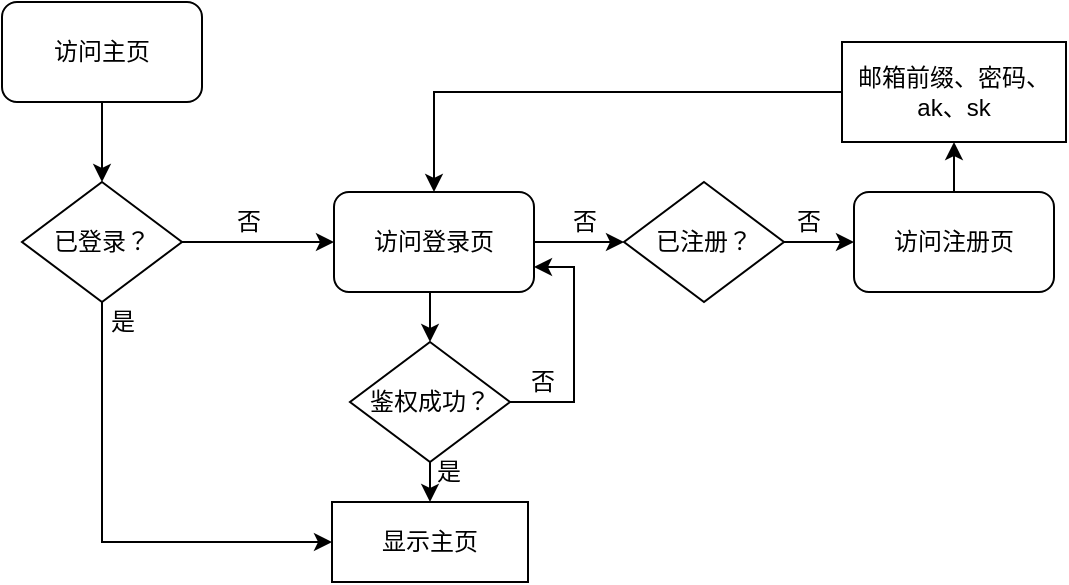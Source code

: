 <mxfile version="14.2.7" type="github">
  <diagram id="YEBLT5E4UBDKSanjakpC" name="Page-1">
    <mxGraphModel dx="788" dy="438" grid="1" gridSize="10" guides="1" tooltips="1" connect="1" arrows="1" fold="1" page="1" pageScale="1" pageWidth="827" pageHeight="1169" math="0" shadow="0">
      <root>
        <mxCell id="0" />
        <mxCell id="1" parent="0" />
        <mxCell id="YELHS7NM6SDTsRkJ9FZ3-6" style="edgeStyle=orthogonalEdgeStyle;rounded=0;orthogonalLoop=1;jettySize=auto;html=1;exitX=0.5;exitY=1;exitDx=0;exitDy=0;entryX=0.5;entryY=0;entryDx=0;entryDy=0;" edge="1" parent="1" source="YELHS7NM6SDTsRkJ9FZ3-1" target="YELHS7NM6SDTsRkJ9FZ3-4">
          <mxGeometry relative="1" as="geometry" />
        </mxCell>
        <mxCell id="YELHS7NM6SDTsRkJ9FZ3-1" value="访问主页" style="rounded=1;whiteSpace=wrap;html=1;" vertex="1" parent="1">
          <mxGeometry x="200" y="70" width="100" height="50" as="geometry" />
        </mxCell>
        <mxCell id="YELHS7NM6SDTsRkJ9FZ3-11" style="edgeStyle=orthogonalEdgeStyle;rounded=0;orthogonalLoop=1;jettySize=auto;html=1;exitX=1;exitY=0.5;exitDx=0;exitDy=0;" edge="1" parent="1" source="YELHS7NM6SDTsRkJ9FZ3-3" target="YELHS7NM6SDTsRkJ9FZ3-8">
          <mxGeometry relative="1" as="geometry" />
        </mxCell>
        <mxCell id="YELHS7NM6SDTsRkJ9FZ3-19" style="edgeStyle=orthogonalEdgeStyle;rounded=0;orthogonalLoop=1;jettySize=auto;html=1;exitX=0.5;exitY=1;exitDx=0;exitDy=0;entryX=0.5;entryY=0;entryDx=0;entryDy=0;" edge="1" parent="1" source="YELHS7NM6SDTsRkJ9FZ3-3" target="YELHS7NM6SDTsRkJ9FZ3-18">
          <mxGeometry relative="1" as="geometry" />
        </mxCell>
        <mxCell id="YELHS7NM6SDTsRkJ9FZ3-3" value="访问登录页" style="rounded=1;whiteSpace=wrap;html=1;" vertex="1" parent="1">
          <mxGeometry x="366" y="165" width="100" height="50" as="geometry" />
        </mxCell>
        <mxCell id="YELHS7NM6SDTsRkJ9FZ3-5" style="edgeStyle=orthogonalEdgeStyle;rounded=0;orthogonalLoop=1;jettySize=auto;html=1;exitX=1;exitY=0.5;exitDx=0;exitDy=0;" edge="1" parent="1" source="YELHS7NM6SDTsRkJ9FZ3-4" target="YELHS7NM6SDTsRkJ9FZ3-3">
          <mxGeometry relative="1" as="geometry" />
        </mxCell>
        <mxCell id="YELHS7NM6SDTsRkJ9FZ3-25" style="edgeStyle=orthogonalEdgeStyle;rounded=0;orthogonalLoop=1;jettySize=auto;html=1;exitX=0.5;exitY=1;exitDx=0;exitDy=0;entryX=0;entryY=0.5;entryDx=0;entryDy=0;" edge="1" parent="1" source="YELHS7NM6SDTsRkJ9FZ3-4" target="YELHS7NM6SDTsRkJ9FZ3-22">
          <mxGeometry relative="1" as="geometry" />
        </mxCell>
        <mxCell id="YELHS7NM6SDTsRkJ9FZ3-4" value="已登录？" style="rhombus;whiteSpace=wrap;html=1;" vertex="1" parent="1">
          <mxGeometry x="210" y="160" width="80" height="60" as="geometry" />
        </mxCell>
        <mxCell id="YELHS7NM6SDTsRkJ9FZ3-7" value="否" style="text;html=1;align=center;verticalAlign=middle;resizable=0;points=[];autosize=1;" vertex="1" parent="1">
          <mxGeometry x="308" y="170" width="30" height="20" as="geometry" />
        </mxCell>
        <mxCell id="YELHS7NM6SDTsRkJ9FZ3-10" style="edgeStyle=orthogonalEdgeStyle;rounded=0;orthogonalLoop=1;jettySize=auto;html=1;exitX=1;exitY=0.5;exitDx=0;exitDy=0;entryX=0;entryY=0.5;entryDx=0;entryDy=0;" edge="1" parent="1" source="YELHS7NM6SDTsRkJ9FZ3-8" target="YELHS7NM6SDTsRkJ9FZ3-9">
          <mxGeometry relative="1" as="geometry" />
        </mxCell>
        <mxCell id="YELHS7NM6SDTsRkJ9FZ3-8" value="已注册？" style="rhombus;whiteSpace=wrap;html=1;" vertex="1" parent="1">
          <mxGeometry x="511" y="160" width="80" height="60" as="geometry" />
        </mxCell>
        <mxCell id="YELHS7NM6SDTsRkJ9FZ3-16" style="edgeStyle=orthogonalEdgeStyle;rounded=0;orthogonalLoop=1;jettySize=auto;html=1;exitX=0.5;exitY=0;exitDx=0;exitDy=0;entryX=0.5;entryY=1;entryDx=0;entryDy=0;" edge="1" parent="1" source="YELHS7NM6SDTsRkJ9FZ3-9" target="YELHS7NM6SDTsRkJ9FZ3-15">
          <mxGeometry relative="1" as="geometry" />
        </mxCell>
        <mxCell id="YELHS7NM6SDTsRkJ9FZ3-9" value="访问注册页" style="rounded=1;whiteSpace=wrap;html=1;" vertex="1" parent="1">
          <mxGeometry x="626" y="165" width="100" height="50" as="geometry" />
        </mxCell>
        <mxCell id="YELHS7NM6SDTsRkJ9FZ3-12" value="否" style="text;html=1;align=center;verticalAlign=middle;resizable=0;points=[];autosize=1;" vertex="1" parent="1">
          <mxGeometry x="588" y="170" width="30" height="20" as="geometry" />
        </mxCell>
        <mxCell id="YELHS7NM6SDTsRkJ9FZ3-13" value="否" style="text;html=1;align=center;verticalAlign=middle;resizable=0;points=[];autosize=1;" vertex="1" parent="1">
          <mxGeometry x="476" y="170" width="30" height="20" as="geometry" />
        </mxCell>
        <mxCell id="YELHS7NM6SDTsRkJ9FZ3-17" style="edgeStyle=orthogonalEdgeStyle;rounded=0;orthogonalLoop=1;jettySize=auto;html=1;exitX=0;exitY=0.5;exitDx=0;exitDy=0;entryX=0.5;entryY=0;entryDx=0;entryDy=0;" edge="1" parent="1" source="YELHS7NM6SDTsRkJ9FZ3-15" target="YELHS7NM6SDTsRkJ9FZ3-3">
          <mxGeometry relative="1" as="geometry" />
        </mxCell>
        <mxCell id="YELHS7NM6SDTsRkJ9FZ3-15" value="邮箱前缀、密码、ak、sk" style="rounded=0;whiteSpace=wrap;html=1;" vertex="1" parent="1">
          <mxGeometry x="620" y="90" width="112" height="50" as="geometry" />
        </mxCell>
        <mxCell id="YELHS7NM6SDTsRkJ9FZ3-20" style="edgeStyle=orthogonalEdgeStyle;rounded=0;orthogonalLoop=1;jettySize=auto;html=1;exitX=1;exitY=0.5;exitDx=0;exitDy=0;entryX=1;entryY=0.75;entryDx=0;entryDy=0;" edge="1" parent="1" source="YELHS7NM6SDTsRkJ9FZ3-18" target="YELHS7NM6SDTsRkJ9FZ3-3">
          <mxGeometry relative="1" as="geometry" />
        </mxCell>
        <mxCell id="YELHS7NM6SDTsRkJ9FZ3-23" style="edgeStyle=orthogonalEdgeStyle;rounded=0;orthogonalLoop=1;jettySize=auto;html=1;exitX=0.5;exitY=1;exitDx=0;exitDy=0;entryX=0.5;entryY=0;entryDx=0;entryDy=0;" edge="1" parent="1" source="YELHS7NM6SDTsRkJ9FZ3-18" target="YELHS7NM6SDTsRkJ9FZ3-22">
          <mxGeometry relative="1" as="geometry" />
        </mxCell>
        <mxCell id="YELHS7NM6SDTsRkJ9FZ3-18" value="鉴权成功？" style="rhombus;whiteSpace=wrap;html=1;" vertex="1" parent="1">
          <mxGeometry x="374" y="240" width="80" height="60" as="geometry" />
        </mxCell>
        <mxCell id="YELHS7NM6SDTsRkJ9FZ3-21" value="否" style="text;html=1;align=center;verticalAlign=middle;resizable=0;points=[];autosize=1;" vertex="1" parent="1">
          <mxGeometry x="455" y="250" width="30" height="20" as="geometry" />
        </mxCell>
        <mxCell id="YELHS7NM6SDTsRkJ9FZ3-22" value="显示主页" style="rounded=0;whiteSpace=wrap;html=1;" vertex="1" parent="1">
          <mxGeometry x="365" y="320" width="98" height="40" as="geometry" />
        </mxCell>
        <mxCell id="YELHS7NM6SDTsRkJ9FZ3-24" value="是" style="text;html=1;align=center;verticalAlign=middle;resizable=0;points=[];autosize=1;" vertex="1" parent="1">
          <mxGeometry x="408" y="295" width="30" height="20" as="geometry" />
        </mxCell>
        <mxCell id="YELHS7NM6SDTsRkJ9FZ3-26" value="是" style="text;html=1;align=center;verticalAlign=middle;resizable=0;points=[];autosize=1;" vertex="1" parent="1">
          <mxGeometry x="245" y="220" width="30" height="20" as="geometry" />
        </mxCell>
      </root>
    </mxGraphModel>
  </diagram>
</mxfile>
